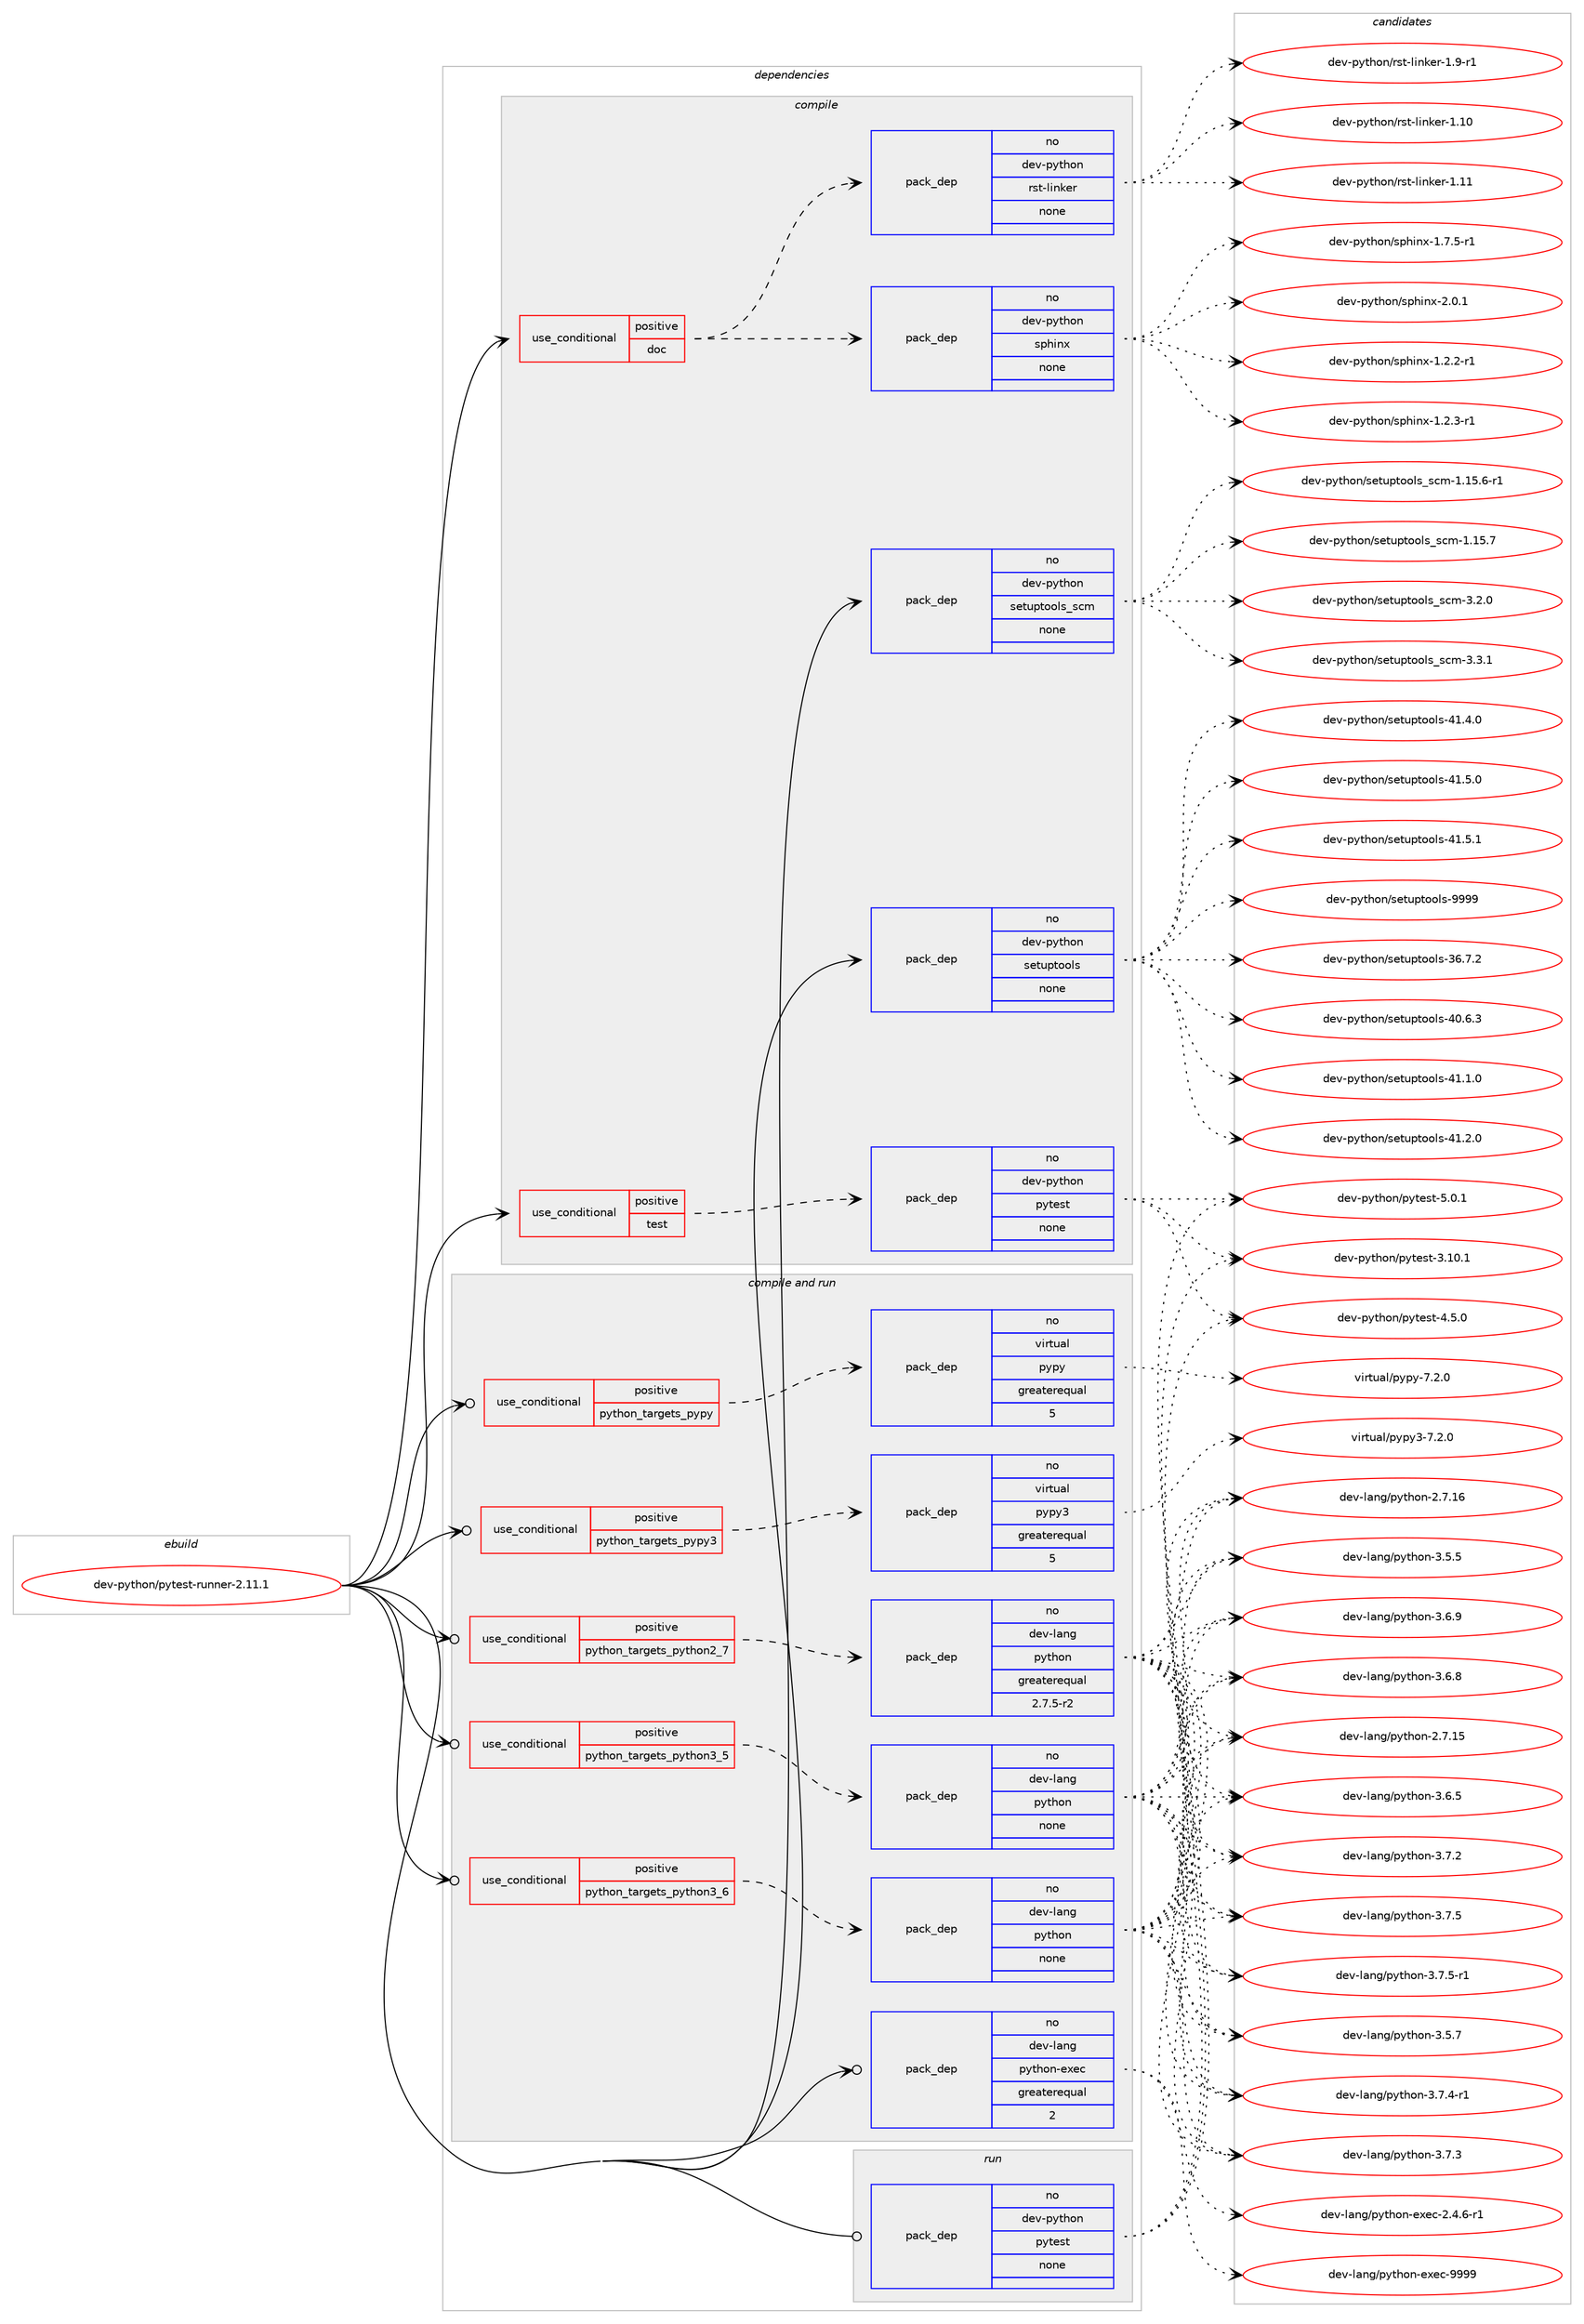 digraph prolog {

# *************
# Graph options
# *************

newrank=true;
concentrate=true;
compound=true;
graph [rankdir=LR,fontname=Helvetica,fontsize=10,ranksep=1.5];#, ranksep=2.5, nodesep=0.2];
edge  [arrowhead=vee];
node  [fontname=Helvetica,fontsize=10];

# **********
# The ebuild
# **********

subgraph cluster_leftcol {
color=gray;
rank=same;
label=<<i>ebuild</i>>;
id [label="dev-python/pytest-runner-2.11.1", color=red, width=4, href="../dev-python/pytest-runner-2.11.1.svg"];
}

# ****************
# The dependencies
# ****************

subgraph cluster_midcol {
color=gray;
label=<<i>dependencies</i>>;
subgraph cluster_compile {
fillcolor="#eeeeee";
style=filled;
label=<<i>compile</i>>;
subgraph cond147169 {
dependency629791 [label=<<TABLE BORDER="0" CELLBORDER="1" CELLSPACING="0" CELLPADDING="4"><TR><TD ROWSPAN="3" CELLPADDING="10">use_conditional</TD></TR><TR><TD>positive</TD></TR><TR><TD>doc</TD></TR></TABLE>>, shape=none, color=red];
subgraph pack470756 {
dependency629792 [label=<<TABLE BORDER="0" CELLBORDER="1" CELLSPACING="0" CELLPADDING="4" WIDTH="220"><TR><TD ROWSPAN="6" CELLPADDING="30">pack_dep</TD></TR><TR><TD WIDTH="110">no</TD></TR><TR><TD>dev-python</TD></TR><TR><TD>rst-linker</TD></TR><TR><TD>none</TD></TR><TR><TD></TD></TR></TABLE>>, shape=none, color=blue];
}
dependency629791:e -> dependency629792:w [weight=20,style="dashed",arrowhead="vee"];
subgraph pack470757 {
dependency629793 [label=<<TABLE BORDER="0" CELLBORDER="1" CELLSPACING="0" CELLPADDING="4" WIDTH="220"><TR><TD ROWSPAN="6" CELLPADDING="30">pack_dep</TD></TR><TR><TD WIDTH="110">no</TD></TR><TR><TD>dev-python</TD></TR><TR><TD>sphinx</TD></TR><TR><TD>none</TD></TR><TR><TD></TD></TR></TABLE>>, shape=none, color=blue];
}
dependency629791:e -> dependency629793:w [weight=20,style="dashed",arrowhead="vee"];
}
id:e -> dependency629791:w [weight=20,style="solid",arrowhead="vee"];
subgraph cond147170 {
dependency629794 [label=<<TABLE BORDER="0" CELLBORDER="1" CELLSPACING="0" CELLPADDING="4"><TR><TD ROWSPAN="3" CELLPADDING="10">use_conditional</TD></TR><TR><TD>positive</TD></TR><TR><TD>test</TD></TR></TABLE>>, shape=none, color=red];
subgraph pack470758 {
dependency629795 [label=<<TABLE BORDER="0" CELLBORDER="1" CELLSPACING="0" CELLPADDING="4" WIDTH="220"><TR><TD ROWSPAN="6" CELLPADDING="30">pack_dep</TD></TR><TR><TD WIDTH="110">no</TD></TR><TR><TD>dev-python</TD></TR><TR><TD>pytest</TD></TR><TR><TD>none</TD></TR><TR><TD></TD></TR></TABLE>>, shape=none, color=blue];
}
dependency629794:e -> dependency629795:w [weight=20,style="dashed",arrowhead="vee"];
}
id:e -> dependency629794:w [weight=20,style="solid",arrowhead="vee"];
subgraph pack470759 {
dependency629796 [label=<<TABLE BORDER="0" CELLBORDER="1" CELLSPACING="0" CELLPADDING="4" WIDTH="220"><TR><TD ROWSPAN="6" CELLPADDING="30">pack_dep</TD></TR><TR><TD WIDTH="110">no</TD></TR><TR><TD>dev-python</TD></TR><TR><TD>setuptools</TD></TR><TR><TD>none</TD></TR><TR><TD></TD></TR></TABLE>>, shape=none, color=blue];
}
id:e -> dependency629796:w [weight=20,style="solid",arrowhead="vee"];
subgraph pack470760 {
dependency629797 [label=<<TABLE BORDER="0" CELLBORDER="1" CELLSPACING="0" CELLPADDING="4" WIDTH="220"><TR><TD ROWSPAN="6" CELLPADDING="30">pack_dep</TD></TR><TR><TD WIDTH="110">no</TD></TR><TR><TD>dev-python</TD></TR><TR><TD>setuptools_scm</TD></TR><TR><TD>none</TD></TR><TR><TD></TD></TR></TABLE>>, shape=none, color=blue];
}
id:e -> dependency629797:w [weight=20,style="solid",arrowhead="vee"];
}
subgraph cluster_compileandrun {
fillcolor="#eeeeee";
style=filled;
label=<<i>compile and run</i>>;
subgraph cond147171 {
dependency629798 [label=<<TABLE BORDER="0" CELLBORDER="1" CELLSPACING="0" CELLPADDING="4"><TR><TD ROWSPAN="3" CELLPADDING="10">use_conditional</TD></TR><TR><TD>positive</TD></TR><TR><TD>python_targets_pypy</TD></TR></TABLE>>, shape=none, color=red];
subgraph pack470761 {
dependency629799 [label=<<TABLE BORDER="0" CELLBORDER="1" CELLSPACING="0" CELLPADDING="4" WIDTH="220"><TR><TD ROWSPAN="6" CELLPADDING="30">pack_dep</TD></TR><TR><TD WIDTH="110">no</TD></TR><TR><TD>virtual</TD></TR><TR><TD>pypy</TD></TR><TR><TD>greaterequal</TD></TR><TR><TD>5</TD></TR></TABLE>>, shape=none, color=blue];
}
dependency629798:e -> dependency629799:w [weight=20,style="dashed",arrowhead="vee"];
}
id:e -> dependency629798:w [weight=20,style="solid",arrowhead="odotvee"];
subgraph cond147172 {
dependency629800 [label=<<TABLE BORDER="0" CELLBORDER="1" CELLSPACING="0" CELLPADDING="4"><TR><TD ROWSPAN="3" CELLPADDING="10">use_conditional</TD></TR><TR><TD>positive</TD></TR><TR><TD>python_targets_pypy3</TD></TR></TABLE>>, shape=none, color=red];
subgraph pack470762 {
dependency629801 [label=<<TABLE BORDER="0" CELLBORDER="1" CELLSPACING="0" CELLPADDING="4" WIDTH="220"><TR><TD ROWSPAN="6" CELLPADDING="30">pack_dep</TD></TR><TR><TD WIDTH="110">no</TD></TR><TR><TD>virtual</TD></TR><TR><TD>pypy3</TD></TR><TR><TD>greaterequal</TD></TR><TR><TD>5</TD></TR></TABLE>>, shape=none, color=blue];
}
dependency629800:e -> dependency629801:w [weight=20,style="dashed",arrowhead="vee"];
}
id:e -> dependency629800:w [weight=20,style="solid",arrowhead="odotvee"];
subgraph cond147173 {
dependency629802 [label=<<TABLE BORDER="0" CELLBORDER="1" CELLSPACING="0" CELLPADDING="4"><TR><TD ROWSPAN="3" CELLPADDING="10">use_conditional</TD></TR><TR><TD>positive</TD></TR><TR><TD>python_targets_python2_7</TD></TR></TABLE>>, shape=none, color=red];
subgraph pack470763 {
dependency629803 [label=<<TABLE BORDER="0" CELLBORDER="1" CELLSPACING="0" CELLPADDING="4" WIDTH="220"><TR><TD ROWSPAN="6" CELLPADDING="30">pack_dep</TD></TR><TR><TD WIDTH="110">no</TD></TR><TR><TD>dev-lang</TD></TR><TR><TD>python</TD></TR><TR><TD>greaterequal</TD></TR><TR><TD>2.7.5-r2</TD></TR></TABLE>>, shape=none, color=blue];
}
dependency629802:e -> dependency629803:w [weight=20,style="dashed",arrowhead="vee"];
}
id:e -> dependency629802:w [weight=20,style="solid",arrowhead="odotvee"];
subgraph cond147174 {
dependency629804 [label=<<TABLE BORDER="0" CELLBORDER="1" CELLSPACING="0" CELLPADDING="4"><TR><TD ROWSPAN="3" CELLPADDING="10">use_conditional</TD></TR><TR><TD>positive</TD></TR><TR><TD>python_targets_python3_5</TD></TR></TABLE>>, shape=none, color=red];
subgraph pack470764 {
dependency629805 [label=<<TABLE BORDER="0" CELLBORDER="1" CELLSPACING="0" CELLPADDING="4" WIDTH="220"><TR><TD ROWSPAN="6" CELLPADDING="30">pack_dep</TD></TR><TR><TD WIDTH="110">no</TD></TR><TR><TD>dev-lang</TD></TR><TR><TD>python</TD></TR><TR><TD>none</TD></TR><TR><TD></TD></TR></TABLE>>, shape=none, color=blue];
}
dependency629804:e -> dependency629805:w [weight=20,style="dashed",arrowhead="vee"];
}
id:e -> dependency629804:w [weight=20,style="solid",arrowhead="odotvee"];
subgraph cond147175 {
dependency629806 [label=<<TABLE BORDER="0" CELLBORDER="1" CELLSPACING="0" CELLPADDING="4"><TR><TD ROWSPAN="3" CELLPADDING="10">use_conditional</TD></TR><TR><TD>positive</TD></TR><TR><TD>python_targets_python3_6</TD></TR></TABLE>>, shape=none, color=red];
subgraph pack470765 {
dependency629807 [label=<<TABLE BORDER="0" CELLBORDER="1" CELLSPACING="0" CELLPADDING="4" WIDTH="220"><TR><TD ROWSPAN="6" CELLPADDING="30">pack_dep</TD></TR><TR><TD WIDTH="110">no</TD></TR><TR><TD>dev-lang</TD></TR><TR><TD>python</TD></TR><TR><TD>none</TD></TR><TR><TD></TD></TR></TABLE>>, shape=none, color=blue];
}
dependency629806:e -> dependency629807:w [weight=20,style="dashed",arrowhead="vee"];
}
id:e -> dependency629806:w [weight=20,style="solid",arrowhead="odotvee"];
subgraph pack470766 {
dependency629808 [label=<<TABLE BORDER="0" CELLBORDER="1" CELLSPACING="0" CELLPADDING="4" WIDTH="220"><TR><TD ROWSPAN="6" CELLPADDING="30">pack_dep</TD></TR><TR><TD WIDTH="110">no</TD></TR><TR><TD>dev-lang</TD></TR><TR><TD>python-exec</TD></TR><TR><TD>greaterequal</TD></TR><TR><TD>2</TD></TR></TABLE>>, shape=none, color=blue];
}
id:e -> dependency629808:w [weight=20,style="solid",arrowhead="odotvee"];
}
subgraph cluster_run {
fillcolor="#eeeeee";
style=filled;
label=<<i>run</i>>;
subgraph pack470767 {
dependency629809 [label=<<TABLE BORDER="0" CELLBORDER="1" CELLSPACING="0" CELLPADDING="4" WIDTH="220"><TR><TD ROWSPAN="6" CELLPADDING="30">pack_dep</TD></TR><TR><TD WIDTH="110">no</TD></TR><TR><TD>dev-python</TD></TR><TR><TD>pytest</TD></TR><TR><TD>none</TD></TR><TR><TD></TD></TR></TABLE>>, shape=none, color=blue];
}
id:e -> dependency629809:w [weight=20,style="solid",arrowhead="odot"];
}
}

# **************
# The candidates
# **************

subgraph cluster_choices {
rank=same;
color=gray;
label=<<i>candidates</i>>;

subgraph choice470756 {
color=black;
nodesep=1;
choice1001011184511212111610411111047114115116451081051101071011144549464948 [label="dev-python/rst-linker-1.10", color=red, width=4,href="../dev-python/rst-linker-1.10.svg"];
choice1001011184511212111610411111047114115116451081051101071011144549464949 [label="dev-python/rst-linker-1.11", color=red, width=4,href="../dev-python/rst-linker-1.11.svg"];
choice100101118451121211161041111104711411511645108105110107101114454946574511449 [label="dev-python/rst-linker-1.9-r1", color=red, width=4,href="../dev-python/rst-linker-1.9-r1.svg"];
dependency629792:e -> choice1001011184511212111610411111047114115116451081051101071011144549464948:w [style=dotted,weight="100"];
dependency629792:e -> choice1001011184511212111610411111047114115116451081051101071011144549464949:w [style=dotted,weight="100"];
dependency629792:e -> choice100101118451121211161041111104711411511645108105110107101114454946574511449:w [style=dotted,weight="100"];
}
subgraph choice470757 {
color=black;
nodesep=1;
choice10010111845112121116104111110471151121041051101204549465046504511449 [label="dev-python/sphinx-1.2.2-r1", color=red, width=4,href="../dev-python/sphinx-1.2.2-r1.svg"];
choice10010111845112121116104111110471151121041051101204549465046514511449 [label="dev-python/sphinx-1.2.3-r1", color=red, width=4,href="../dev-python/sphinx-1.2.3-r1.svg"];
choice10010111845112121116104111110471151121041051101204549465546534511449 [label="dev-python/sphinx-1.7.5-r1", color=red, width=4,href="../dev-python/sphinx-1.7.5-r1.svg"];
choice1001011184511212111610411111047115112104105110120455046484649 [label="dev-python/sphinx-2.0.1", color=red, width=4,href="../dev-python/sphinx-2.0.1.svg"];
dependency629793:e -> choice10010111845112121116104111110471151121041051101204549465046504511449:w [style=dotted,weight="100"];
dependency629793:e -> choice10010111845112121116104111110471151121041051101204549465046514511449:w [style=dotted,weight="100"];
dependency629793:e -> choice10010111845112121116104111110471151121041051101204549465546534511449:w [style=dotted,weight="100"];
dependency629793:e -> choice1001011184511212111610411111047115112104105110120455046484649:w [style=dotted,weight="100"];
}
subgraph choice470758 {
color=black;
nodesep=1;
choice100101118451121211161041111104711212111610111511645514649484649 [label="dev-python/pytest-3.10.1", color=red, width=4,href="../dev-python/pytest-3.10.1.svg"];
choice1001011184511212111610411111047112121116101115116455246534648 [label="dev-python/pytest-4.5.0", color=red, width=4,href="../dev-python/pytest-4.5.0.svg"];
choice1001011184511212111610411111047112121116101115116455346484649 [label="dev-python/pytest-5.0.1", color=red, width=4,href="../dev-python/pytest-5.0.1.svg"];
dependency629795:e -> choice100101118451121211161041111104711212111610111511645514649484649:w [style=dotted,weight="100"];
dependency629795:e -> choice1001011184511212111610411111047112121116101115116455246534648:w [style=dotted,weight="100"];
dependency629795:e -> choice1001011184511212111610411111047112121116101115116455346484649:w [style=dotted,weight="100"];
}
subgraph choice470759 {
color=black;
nodesep=1;
choice100101118451121211161041111104711510111611711211611111110811545515446554650 [label="dev-python/setuptools-36.7.2", color=red, width=4,href="../dev-python/setuptools-36.7.2.svg"];
choice100101118451121211161041111104711510111611711211611111110811545524846544651 [label="dev-python/setuptools-40.6.3", color=red, width=4,href="../dev-python/setuptools-40.6.3.svg"];
choice100101118451121211161041111104711510111611711211611111110811545524946494648 [label="dev-python/setuptools-41.1.0", color=red, width=4,href="../dev-python/setuptools-41.1.0.svg"];
choice100101118451121211161041111104711510111611711211611111110811545524946504648 [label="dev-python/setuptools-41.2.0", color=red, width=4,href="../dev-python/setuptools-41.2.0.svg"];
choice100101118451121211161041111104711510111611711211611111110811545524946524648 [label="dev-python/setuptools-41.4.0", color=red, width=4,href="../dev-python/setuptools-41.4.0.svg"];
choice100101118451121211161041111104711510111611711211611111110811545524946534648 [label="dev-python/setuptools-41.5.0", color=red, width=4,href="../dev-python/setuptools-41.5.0.svg"];
choice100101118451121211161041111104711510111611711211611111110811545524946534649 [label="dev-python/setuptools-41.5.1", color=red, width=4,href="../dev-python/setuptools-41.5.1.svg"];
choice10010111845112121116104111110471151011161171121161111111081154557575757 [label="dev-python/setuptools-9999", color=red, width=4,href="../dev-python/setuptools-9999.svg"];
dependency629796:e -> choice100101118451121211161041111104711510111611711211611111110811545515446554650:w [style=dotted,weight="100"];
dependency629796:e -> choice100101118451121211161041111104711510111611711211611111110811545524846544651:w [style=dotted,weight="100"];
dependency629796:e -> choice100101118451121211161041111104711510111611711211611111110811545524946494648:w [style=dotted,weight="100"];
dependency629796:e -> choice100101118451121211161041111104711510111611711211611111110811545524946504648:w [style=dotted,weight="100"];
dependency629796:e -> choice100101118451121211161041111104711510111611711211611111110811545524946524648:w [style=dotted,weight="100"];
dependency629796:e -> choice100101118451121211161041111104711510111611711211611111110811545524946534648:w [style=dotted,weight="100"];
dependency629796:e -> choice100101118451121211161041111104711510111611711211611111110811545524946534649:w [style=dotted,weight="100"];
dependency629796:e -> choice10010111845112121116104111110471151011161171121161111111081154557575757:w [style=dotted,weight="100"];
}
subgraph choice470760 {
color=black;
nodesep=1;
choice10010111845112121116104111110471151011161171121161111111081159511599109454946495346544511449 [label="dev-python/setuptools_scm-1.15.6-r1", color=red, width=4,href="../dev-python/setuptools_scm-1.15.6-r1.svg"];
choice1001011184511212111610411111047115101116117112116111111108115951159910945494649534655 [label="dev-python/setuptools_scm-1.15.7", color=red, width=4,href="../dev-python/setuptools_scm-1.15.7.svg"];
choice10010111845112121116104111110471151011161171121161111111081159511599109455146504648 [label="dev-python/setuptools_scm-3.2.0", color=red, width=4,href="../dev-python/setuptools_scm-3.2.0.svg"];
choice10010111845112121116104111110471151011161171121161111111081159511599109455146514649 [label="dev-python/setuptools_scm-3.3.1", color=red, width=4,href="../dev-python/setuptools_scm-3.3.1.svg"];
dependency629797:e -> choice10010111845112121116104111110471151011161171121161111111081159511599109454946495346544511449:w [style=dotted,weight="100"];
dependency629797:e -> choice1001011184511212111610411111047115101116117112116111111108115951159910945494649534655:w [style=dotted,weight="100"];
dependency629797:e -> choice10010111845112121116104111110471151011161171121161111111081159511599109455146504648:w [style=dotted,weight="100"];
dependency629797:e -> choice10010111845112121116104111110471151011161171121161111111081159511599109455146514649:w [style=dotted,weight="100"];
}
subgraph choice470761 {
color=black;
nodesep=1;
choice1181051141161179710847112121112121455546504648 [label="virtual/pypy-7.2.0", color=red, width=4,href="../virtual/pypy-7.2.0.svg"];
dependency629799:e -> choice1181051141161179710847112121112121455546504648:w [style=dotted,weight="100"];
}
subgraph choice470762 {
color=black;
nodesep=1;
choice118105114116117971084711212111212151455546504648 [label="virtual/pypy3-7.2.0", color=red, width=4,href="../virtual/pypy3-7.2.0.svg"];
dependency629801:e -> choice118105114116117971084711212111212151455546504648:w [style=dotted,weight="100"];
}
subgraph choice470763 {
color=black;
nodesep=1;
choice10010111845108971101034711212111610411111045504655464953 [label="dev-lang/python-2.7.15", color=red, width=4,href="../dev-lang/python-2.7.15.svg"];
choice10010111845108971101034711212111610411111045504655464954 [label="dev-lang/python-2.7.16", color=red, width=4,href="../dev-lang/python-2.7.16.svg"];
choice100101118451089711010347112121116104111110455146534653 [label="dev-lang/python-3.5.5", color=red, width=4,href="../dev-lang/python-3.5.5.svg"];
choice100101118451089711010347112121116104111110455146534655 [label="dev-lang/python-3.5.7", color=red, width=4,href="../dev-lang/python-3.5.7.svg"];
choice100101118451089711010347112121116104111110455146544653 [label="dev-lang/python-3.6.5", color=red, width=4,href="../dev-lang/python-3.6.5.svg"];
choice100101118451089711010347112121116104111110455146544656 [label="dev-lang/python-3.6.8", color=red, width=4,href="../dev-lang/python-3.6.8.svg"];
choice100101118451089711010347112121116104111110455146544657 [label="dev-lang/python-3.6.9", color=red, width=4,href="../dev-lang/python-3.6.9.svg"];
choice100101118451089711010347112121116104111110455146554650 [label="dev-lang/python-3.7.2", color=red, width=4,href="../dev-lang/python-3.7.2.svg"];
choice100101118451089711010347112121116104111110455146554651 [label="dev-lang/python-3.7.3", color=red, width=4,href="../dev-lang/python-3.7.3.svg"];
choice1001011184510897110103471121211161041111104551465546524511449 [label="dev-lang/python-3.7.4-r1", color=red, width=4,href="../dev-lang/python-3.7.4-r1.svg"];
choice100101118451089711010347112121116104111110455146554653 [label="dev-lang/python-3.7.5", color=red, width=4,href="../dev-lang/python-3.7.5.svg"];
choice1001011184510897110103471121211161041111104551465546534511449 [label="dev-lang/python-3.7.5-r1", color=red, width=4,href="../dev-lang/python-3.7.5-r1.svg"];
dependency629803:e -> choice10010111845108971101034711212111610411111045504655464953:w [style=dotted,weight="100"];
dependency629803:e -> choice10010111845108971101034711212111610411111045504655464954:w [style=dotted,weight="100"];
dependency629803:e -> choice100101118451089711010347112121116104111110455146534653:w [style=dotted,weight="100"];
dependency629803:e -> choice100101118451089711010347112121116104111110455146534655:w [style=dotted,weight="100"];
dependency629803:e -> choice100101118451089711010347112121116104111110455146544653:w [style=dotted,weight="100"];
dependency629803:e -> choice100101118451089711010347112121116104111110455146544656:w [style=dotted,weight="100"];
dependency629803:e -> choice100101118451089711010347112121116104111110455146544657:w [style=dotted,weight="100"];
dependency629803:e -> choice100101118451089711010347112121116104111110455146554650:w [style=dotted,weight="100"];
dependency629803:e -> choice100101118451089711010347112121116104111110455146554651:w [style=dotted,weight="100"];
dependency629803:e -> choice1001011184510897110103471121211161041111104551465546524511449:w [style=dotted,weight="100"];
dependency629803:e -> choice100101118451089711010347112121116104111110455146554653:w [style=dotted,weight="100"];
dependency629803:e -> choice1001011184510897110103471121211161041111104551465546534511449:w [style=dotted,weight="100"];
}
subgraph choice470764 {
color=black;
nodesep=1;
choice10010111845108971101034711212111610411111045504655464953 [label="dev-lang/python-2.7.15", color=red, width=4,href="../dev-lang/python-2.7.15.svg"];
choice10010111845108971101034711212111610411111045504655464954 [label="dev-lang/python-2.7.16", color=red, width=4,href="../dev-lang/python-2.7.16.svg"];
choice100101118451089711010347112121116104111110455146534653 [label="dev-lang/python-3.5.5", color=red, width=4,href="../dev-lang/python-3.5.5.svg"];
choice100101118451089711010347112121116104111110455146534655 [label="dev-lang/python-3.5.7", color=red, width=4,href="../dev-lang/python-3.5.7.svg"];
choice100101118451089711010347112121116104111110455146544653 [label="dev-lang/python-3.6.5", color=red, width=4,href="../dev-lang/python-3.6.5.svg"];
choice100101118451089711010347112121116104111110455146544656 [label="dev-lang/python-3.6.8", color=red, width=4,href="../dev-lang/python-3.6.8.svg"];
choice100101118451089711010347112121116104111110455146544657 [label="dev-lang/python-3.6.9", color=red, width=4,href="../dev-lang/python-3.6.9.svg"];
choice100101118451089711010347112121116104111110455146554650 [label="dev-lang/python-3.7.2", color=red, width=4,href="../dev-lang/python-3.7.2.svg"];
choice100101118451089711010347112121116104111110455146554651 [label="dev-lang/python-3.7.3", color=red, width=4,href="../dev-lang/python-3.7.3.svg"];
choice1001011184510897110103471121211161041111104551465546524511449 [label="dev-lang/python-3.7.4-r1", color=red, width=4,href="../dev-lang/python-3.7.4-r1.svg"];
choice100101118451089711010347112121116104111110455146554653 [label="dev-lang/python-3.7.5", color=red, width=4,href="../dev-lang/python-3.7.5.svg"];
choice1001011184510897110103471121211161041111104551465546534511449 [label="dev-lang/python-3.7.5-r1", color=red, width=4,href="../dev-lang/python-3.7.5-r1.svg"];
dependency629805:e -> choice10010111845108971101034711212111610411111045504655464953:w [style=dotted,weight="100"];
dependency629805:e -> choice10010111845108971101034711212111610411111045504655464954:w [style=dotted,weight="100"];
dependency629805:e -> choice100101118451089711010347112121116104111110455146534653:w [style=dotted,weight="100"];
dependency629805:e -> choice100101118451089711010347112121116104111110455146534655:w [style=dotted,weight="100"];
dependency629805:e -> choice100101118451089711010347112121116104111110455146544653:w [style=dotted,weight="100"];
dependency629805:e -> choice100101118451089711010347112121116104111110455146544656:w [style=dotted,weight="100"];
dependency629805:e -> choice100101118451089711010347112121116104111110455146544657:w [style=dotted,weight="100"];
dependency629805:e -> choice100101118451089711010347112121116104111110455146554650:w [style=dotted,weight="100"];
dependency629805:e -> choice100101118451089711010347112121116104111110455146554651:w [style=dotted,weight="100"];
dependency629805:e -> choice1001011184510897110103471121211161041111104551465546524511449:w [style=dotted,weight="100"];
dependency629805:e -> choice100101118451089711010347112121116104111110455146554653:w [style=dotted,weight="100"];
dependency629805:e -> choice1001011184510897110103471121211161041111104551465546534511449:w [style=dotted,weight="100"];
}
subgraph choice470765 {
color=black;
nodesep=1;
choice10010111845108971101034711212111610411111045504655464953 [label="dev-lang/python-2.7.15", color=red, width=4,href="../dev-lang/python-2.7.15.svg"];
choice10010111845108971101034711212111610411111045504655464954 [label="dev-lang/python-2.7.16", color=red, width=4,href="../dev-lang/python-2.7.16.svg"];
choice100101118451089711010347112121116104111110455146534653 [label="dev-lang/python-3.5.5", color=red, width=4,href="../dev-lang/python-3.5.5.svg"];
choice100101118451089711010347112121116104111110455146534655 [label="dev-lang/python-3.5.7", color=red, width=4,href="../dev-lang/python-3.5.7.svg"];
choice100101118451089711010347112121116104111110455146544653 [label="dev-lang/python-3.6.5", color=red, width=4,href="../dev-lang/python-3.6.5.svg"];
choice100101118451089711010347112121116104111110455146544656 [label="dev-lang/python-3.6.8", color=red, width=4,href="../dev-lang/python-3.6.8.svg"];
choice100101118451089711010347112121116104111110455146544657 [label="dev-lang/python-3.6.9", color=red, width=4,href="../dev-lang/python-3.6.9.svg"];
choice100101118451089711010347112121116104111110455146554650 [label="dev-lang/python-3.7.2", color=red, width=4,href="../dev-lang/python-3.7.2.svg"];
choice100101118451089711010347112121116104111110455146554651 [label="dev-lang/python-3.7.3", color=red, width=4,href="../dev-lang/python-3.7.3.svg"];
choice1001011184510897110103471121211161041111104551465546524511449 [label="dev-lang/python-3.7.4-r1", color=red, width=4,href="../dev-lang/python-3.7.4-r1.svg"];
choice100101118451089711010347112121116104111110455146554653 [label="dev-lang/python-3.7.5", color=red, width=4,href="../dev-lang/python-3.7.5.svg"];
choice1001011184510897110103471121211161041111104551465546534511449 [label="dev-lang/python-3.7.5-r1", color=red, width=4,href="../dev-lang/python-3.7.5-r1.svg"];
dependency629807:e -> choice10010111845108971101034711212111610411111045504655464953:w [style=dotted,weight="100"];
dependency629807:e -> choice10010111845108971101034711212111610411111045504655464954:w [style=dotted,weight="100"];
dependency629807:e -> choice100101118451089711010347112121116104111110455146534653:w [style=dotted,weight="100"];
dependency629807:e -> choice100101118451089711010347112121116104111110455146534655:w [style=dotted,weight="100"];
dependency629807:e -> choice100101118451089711010347112121116104111110455146544653:w [style=dotted,weight="100"];
dependency629807:e -> choice100101118451089711010347112121116104111110455146544656:w [style=dotted,weight="100"];
dependency629807:e -> choice100101118451089711010347112121116104111110455146544657:w [style=dotted,weight="100"];
dependency629807:e -> choice100101118451089711010347112121116104111110455146554650:w [style=dotted,weight="100"];
dependency629807:e -> choice100101118451089711010347112121116104111110455146554651:w [style=dotted,weight="100"];
dependency629807:e -> choice1001011184510897110103471121211161041111104551465546524511449:w [style=dotted,weight="100"];
dependency629807:e -> choice100101118451089711010347112121116104111110455146554653:w [style=dotted,weight="100"];
dependency629807:e -> choice1001011184510897110103471121211161041111104551465546534511449:w [style=dotted,weight="100"];
}
subgraph choice470766 {
color=black;
nodesep=1;
choice10010111845108971101034711212111610411111045101120101994550465246544511449 [label="dev-lang/python-exec-2.4.6-r1", color=red, width=4,href="../dev-lang/python-exec-2.4.6-r1.svg"];
choice10010111845108971101034711212111610411111045101120101994557575757 [label="dev-lang/python-exec-9999", color=red, width=4,href="../dev-lang/python-exec-9999.svg"];
dependency629808:e -> choice10010111845108971101034711212111610411111045101120101994550465246544511449:w [style=dotted,weight="100"];
dependency629808:e -> choice10010111845108971101034711212111610411111045101120101994557575757:w [style=dotted,weight="100"];
}
subgraph choice470767 {
color=black;
nodesep=1;
choice100101118451121211161041111104711212111610111511645514649484649 [label="dev-python/pytest-3.10.1", color=red, width=4,href="../dev-python/pytest-3.10.1.svg"];
choice1001011184511212111610411111047112121116101115116455246534648 [label="dev-python/pytest-4.5.0", color=red, width=4,href="../dev-python/pytest-4.5.0.svg"];
choice1001011184511212111610411111047112121116101115116455346484649 [label="dev-python/pytest-5.0.1", color=red, width=4,href="../dev-python/pytest-5.0.1.svg"];
dependency629809:e -> choice100101118451121211161041111104711212111610111511645514649484649:w [style=dotted,weight="100"];
dependency629809:e -> choice1001011184511212111610411111047112121116101115116455246534648:w [style=dotted,weight="100"];
dependency629809:e -> choice1001011184511212111610411111047112121116101115116455346484649:w [style=dotted,weight="100"];
}
}

}
